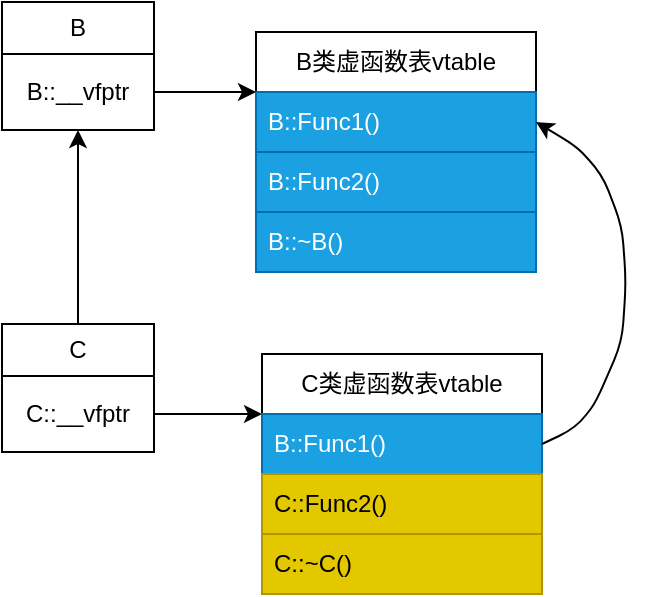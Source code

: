 <mxfile>
    <diagram id="LkOLhtlD8wp5TjMrqrVK" name="Page-1">
        <mxGraphModel dx="915" dy="522" grid="0" gridSize="10" guides="1" tooltips="1" connect="1" arrows="1" fold="1" page="1" pageScale="1" pageWidth="827" pageHeight="1169" background="#ffffff" math="0" shadow="0">
            <root>
                <mxCell id="0"/>
                <mxCell id="1" parent="0"/>
                <mxCell id="7" value="B" style="rounded=0;whiteSpace=wrap;html=1;strokeColor=#000000;fontColor=#000000;fillColor=none;" parent="1" vertex="1">
                    <mxGeometry x="126" y="103" width="76" height="26" as="geometry"/>
                </mxCell>
                <mxCell id="8" value="B类虚函数表vtable" style="swimlane;fontStyle=0;childLayout=stackLayout;horizontal=1;startSize=30;horizontalStack=0;resizeParent=1;resizeParentMax=0;resizeLast=0;collapsible=1;marginBottom=0;whiteSpace=wrap;html=1;strokeColor=#000000;fontColor=#000000;fillColor=none;swimlaneFillColor=none;" parent="1" vertex="1">
                    <mxGeometry x="253" y="118" width="140" height="120" as="geometry"/>
                </mxCell>
                <mxCell id="9" value="B::Func1()" style="text;strokeColor=#006EAF;fillColor=#1ba1e2;align=left;verticalAlign=middle;spacingLeft=4;spacingRight=4;overflow=hidden;points=[[0,0.5],[1,0.5]];portConstraint=eastwest;rotatable=0;whiteSpace=wrap;html=1;fontColor=#ffffff;rounded=0;" parent="8" vertex="1">
                    <mxGeometry y="30" width="140" height="30" as="geometry"/>
                </mxCell>
                <mxCell id="10" value="B::Func2()" style="text;strokeColor=#006EAF;fillColor=#1ba1e2;align=left;verticalAlign=middle;spacingLeft=4;spacingRight=4;overflow=hidden;points=[[0,0.5],[1,0.5]];portConstraint=eastwest;rotatable=0;whiteSpace=wrap;html=1;fontColor=#ffffff;" parent="8" vertex="1">
                    <mxGeometry y="60" width="140" height="30" as="geometry"/>
                </mxCell>
                <mxCell id="11" value="B::~B()" style="text;strokeColor=#006EAF;fillColor=#1ba1e2;align=left;verticalAlign=middle;spacingLeft=4;spacingRight=4;overflow=hidden;points=[[0,0.5],[1,0.5]];portConstraint=eastwest;rotatable=0;whiteSpace=wrap;html=1;fontColor=#ffffff;" parent="8" vertex="1">
                    <mxGeometry y="90" width="140" height="30" as="geometry"/>
                </mxCell>
                <mxCell id="14" style="edgeStyle=none;html=1;exitX=1;exitY=0.5;exitDx=0;exitDy=0;entryX=0;entryY=0.25;entryDx=0;entryDy=0;fontColor=#000000;strokeColor=#000000;" parent="1" source="13" target="8" edge="1">
                    <mxGeometry relative="1" as="geometry"/>
                </mxCell>
                <mxCell id="13" value="B::__vfptr" style="rounded=0;whiteSpace=wrap;html=1;strokeColor=#000000;fontColor=#000000;fillColor=none;" parent="1" vertex="1">
                    <mxGeometry x="126" y="129" width="76" height="38" as="geometry"/>
                </mxCell>
                <mxCell id="22" style="edgeStyle=none;html=1;exitX=0.5;exitY=0;exitDx=0;exitDy=0;entryX=0.5;entryY=1;entryDx=0;entryDy=0;strokeColor=#000000;fontColor=#000000;" parent="1" source="15" target="13" edge="1">
                    <mxGeometry relative="1" as="geometry"/>
                </mxCell>
                <mxCell id="15" value="C" style="rounded=0;whiteSpace=wrap;html=1;strokeColor=#000000;fontColor=#000000;fillColor=none;" parent="1" vertex="1">
                    <mxGeometry x="126" y="264" width="76" height="26" as="geometry"/>
                </mxCell>
                <mxCell id="21" style="edgeStyle=none;html=1;exitX=1;exitY=0.5;exitDx=0;exitDy=0;strokeColor=#000000;fontColor=#000000;entryX=0;entryY=0.25;entryDx=0;entryDy=0;" parent="1" source="16" target="17" edge="1">
                    <mxGeometry relative="1" as="geometry"/>
                </mxCell>
                <mxCell id="16" value="C::__vfptr" style="rounded=0;whiteSpace=wrap;html=1;strokeColor=#000000;fontColor=#000000;fillColor=none;" parent="1" vertex="1">
                    <mxGeometry x="126" y="290" width="76" height="38" as="geometry"/>
                </mxCell>
                <mxCell id="17" value="C类虚函数表vtable" style="swimlane;fontStyle=0;childLayout=stackLayout;horizontal=1;startSize=30;horizontalStack=0;resizeParent=1;resizeParentMax=0;resizeLast=0;collapsible=1;marginBottom=0;whiteSpace=wrap;html=1;strokeColor=#000000;fontColor=#000000;fillColor=none;" parent="1" vertex="1">
                    <mxGeometry x="256" y="279" width="140" height="120" as="geometry"/>
                </mxCell>
                <mxCell id="18" value="B::Func1()" style="text;strokeColor=#006EAF;fillColor=#1ba1e2;align=left;verticalAlign=middle;spacingLeft=4;spacingRight=4;overflow=hidden;points=[[0,0.5],[1,0.5]];portConstraint=eastwest;rotatable=0;whiteSpace=wrap;html=1;fontColor=#ffffff;" parent="17" vertex="1">
                    <mxGeometry y="30" width="140" height="30" as="geometry"/>
                </mxCell>
                <mxCell id="19" value="C::Func2()" style="text;strokeColor=#B09500;fillColor=#e3c800;align=left;verticalAlign=middle;spacingLeft=4;spacingRight=4;overflow=hidden;points=[[0,0.5],[1,0.5]];portConstraint=eastwest;rotatable=0;whiteSpace=wrap;html=1;fontColor=#000000;" parent="17" vertex="1">
                    <mxGeometry y="60" width="140" height="30" as="geometry"/>
                </mxCell>
                <mxCell id="20" value="C::~C()" style="text;strokeColor=#B09500;fillColor=#e3c800;align=left;verticalAlign=middle;spacingLeft=4;spacingRight=4;overflow=hidden;points=[[0,0.5],[1,0.5]];portConstraint=eastwest;rotatable=0;whiteSpace=wrap;html=1;fontColor=#000000;" parent="17" vertex="1">
                    <mxGeometry y="90" width="140" height="30" as="geometry"/>
                </mxCell>
                <mxCell id="23" style="edgeStyle=none;html=1;exitX=1;exitY=0.5;exitDx=0;exitDy=0;entryX=1;entryY=0.5;entryDx=0;entryDy=0;strokeColor=#000000;fontColor=#000000;" parent="1" source="18" target="9" edge="1">
                    <mxGeometry relative="1" as="geometry">
                        <Array as="points">
                            <mxPoint x="413" y="316"/>
                            <mxPoint x="423" y="303"/>
                            <mxPoint x="436" y="273"/>
                            <mxPoint x="438" y="243"/>
                            <mxPoint x="436" y="215"/>
                            <mxPoint x="426" y="189"/>
                            <mxPoint x="413" y="175"/>
                        </Array>
                    </mxGeometry>
                </mxCell>
            </root>
        </mxGraphModel>
    </diagram>
</mxfile>